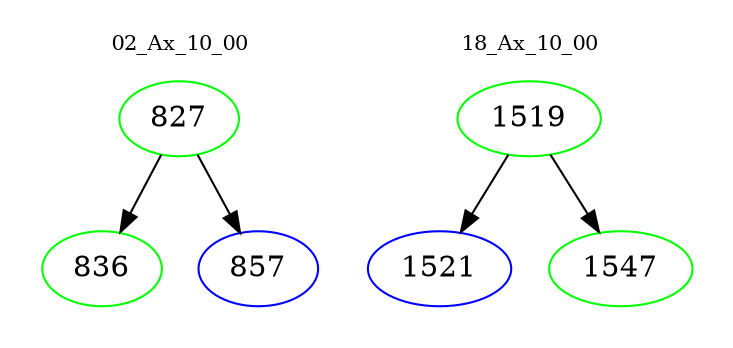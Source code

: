 digraph{
subgraph cluster_0 {
color = white
label = "02_Ax_10_00";
fontsize=10;
T0_827 [label="827", color="green"]
T0_827 -> T0_836 [color="black"]
T0_836 [label="836", color="green"]
T0_827 -> T0_857 [color="black"]
T0_857 [label="857", color="blue"]
}
subgraph cluster_1 {
color = white
label = "18_Ax_10_00";
fontsize=10;
T1_1519 [label="1519", color="green"]
T1_1519 -> T1_1521 [color="black"]
T1_1521 [label="1521", color="blue"]
T1_1519 -> T1_1547 [color="black"]
T1_1547 [label="1547", color="green"]
}
}
